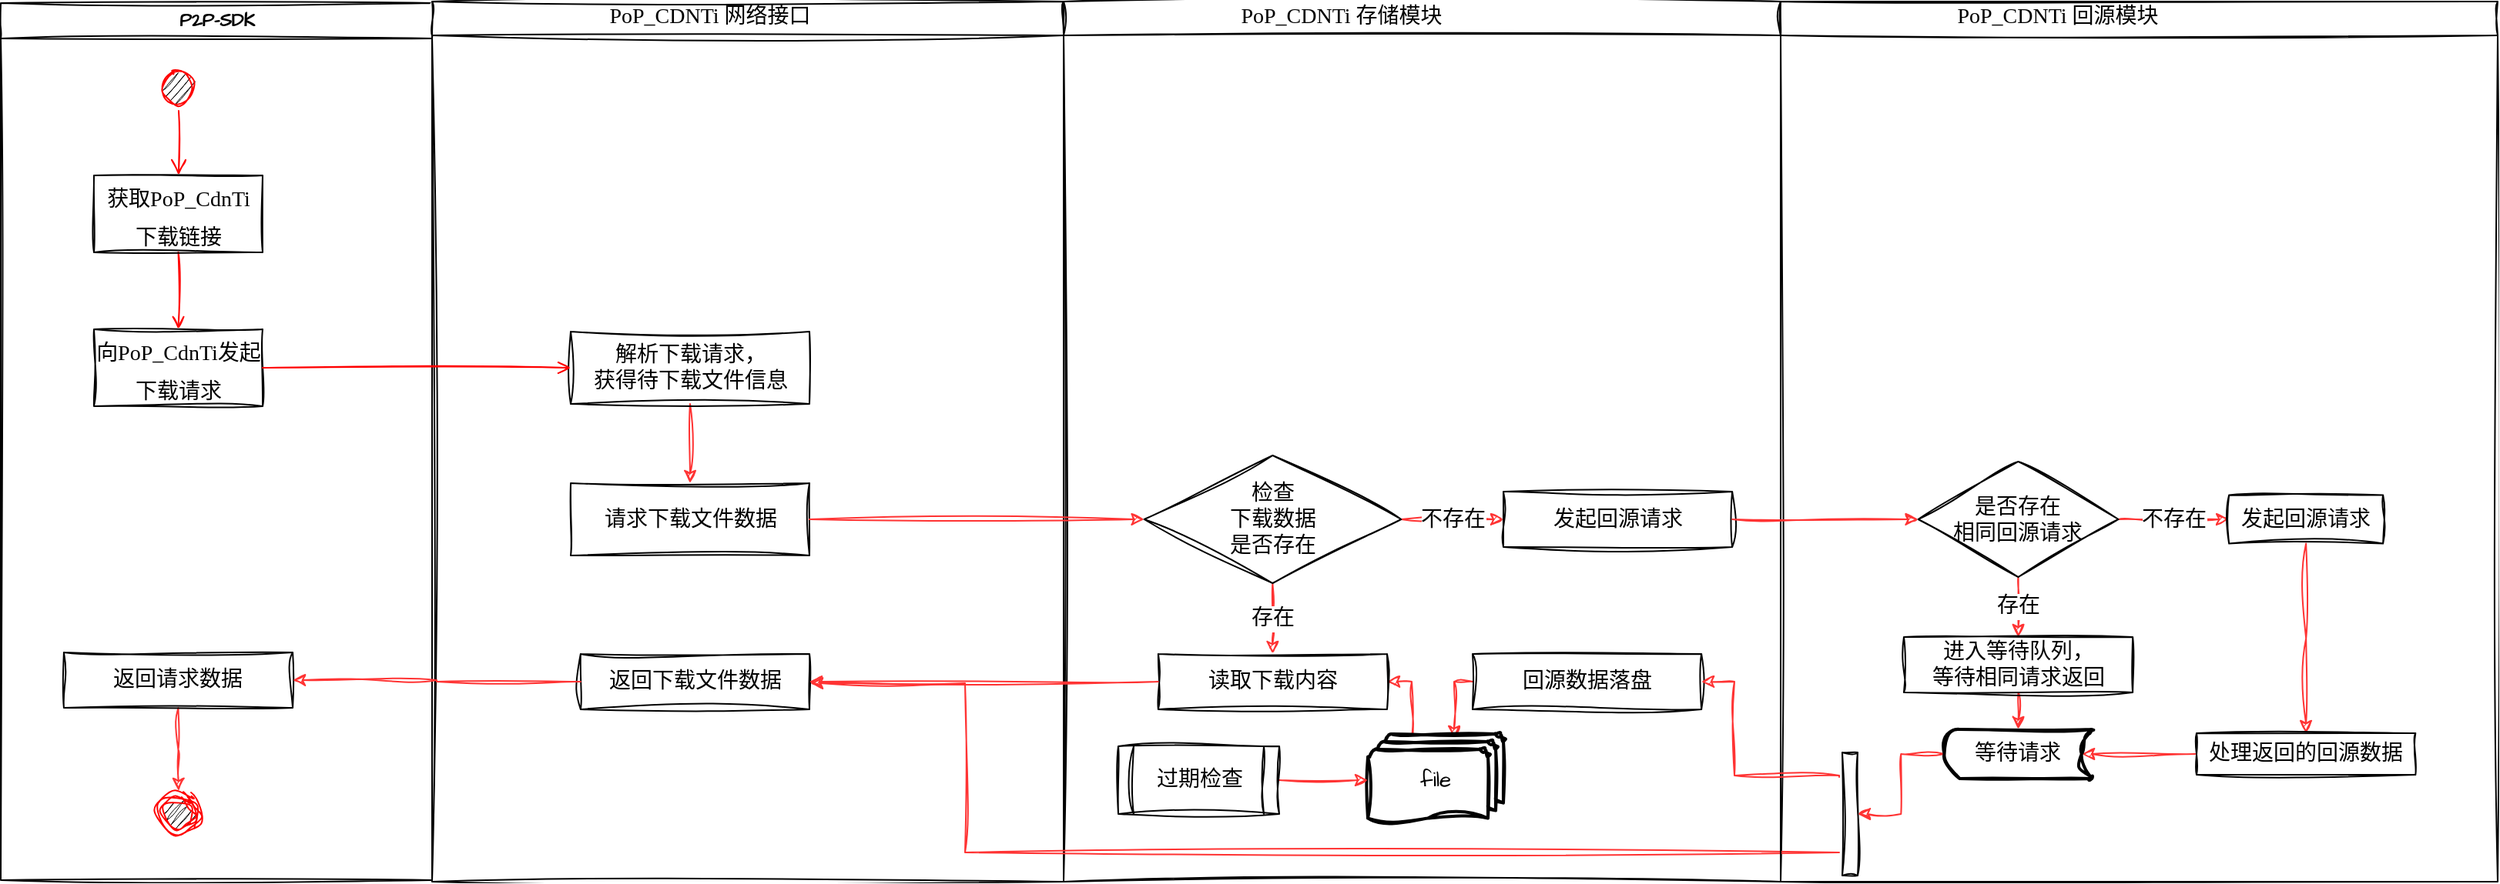 <mxfile version="20.5.1" type="github"><diagram name="Page-1" id="e7e014a7-5840-1c2e-5031-d8a46d1fe8dd"><mxGraphModel dx="942" dy="620" grid="1" gridSize="10" guides="1" tooltips="1" connect="1" arrows="1" fold="1" page="1" pageScale="1" pageWidth="1169" pageHeight="826" background="none" math="0" shadow="0"><root><mxCell id="0"/><mxCell id="1" parent="0"/><mxCell id="2" value="P2P-SDK" style="swimlane;whiteSpace=wrap;fontFamily=Architects Daughter;fontSource=https%3A%2F%2Ffonts.googleapis.com%2Fcss%3Ffamily%3DArchitects%2BDaughter;sketch=1;" parent="1" vertex="1"><mxGeometry x="164.5" y="128" width="280" height="570" as="geometry"/></mxCell><mxCell id="5" value="" style="ellipse;shape=startState;fillColor=#000000;strokeColor=#ff0000;sketch=1;" parent="2" vertex="1"><mxGeometry x="100" y="40" width="30" height="30" as="geometry"/></mxCell><mxCell id="6" value="" style="edgeStyle=elbowEdgeStyle;elbow=horizontal;verticalAlign=bottom;endArrow=open;endSize=8;strokeColor=#FF0000;endFill=1;rounded=0;sketch=1;entryX=0.5;entryY=0;entryDx=0;entryDy=0;" parent="2" source="5" target="NQoVjLt3wJo_B9yNXYQH-41" edge="1"><mxGeometry x="100" y="40" as="geometry"><mxPoint x="115.5" y="110" as="targetPoint"/></mxGeometry></mxCell><mxCell id="9" value="" style="endArrow=open;strokeColor=#FF0000;endFill=1;rounded=0;sketch=1;exitX=0.5;exitY=1;exitDx=0;exitDy=0;entryX=0.5;entryY=0;entryDx=0;entryDy=0;" parent="2" source="NQoVjLt3wJo_B9yNXYQH-41" target="NQoVjLt3wJo_B9yNXYQH-42" edge="1"><mxGeometry relative="1" as="geometry"><mxPoint x="115" y="160" as="sourcePoint"/><mxPoint x="115.075" y="220" as="targetPoint"/></mxGeometry></mxCell><mxCell id="NQoVjLt3wJo_B9yNXYQH-41" value="&lt;font face=&quot;Aa花语·紫罗兰永恒&quot;&gt;&lt;font style=&quot;font-size: 14px;&quot;&gt;获取PoP_CdnTi&lt;br&gt;下载链接&lt;/font&gt;&lt;br&gt;&lt;/font&gt;" style="rounded=0;whiteSpace=wrap;html=1;sketch=1;hachureGap=4;jiggle=2;fontFamily=Architects Daughter;fontSource=https%3A%2F%2Ffonts.googleapis.com%2Fcss%3Ffamily%3DArchitects%2BDaughter;fontSize=20;" parent="2" vertex="1"><mxGeometry x="60.5" y="112" width="109.5" height="50" as="geometry"/></mxCell><mxCell id="NQoVjLt3wJo_B9yNXYQH-42" value="&lt;font face=&quot;Aa花语·紫罗兰永恒&quot;&gt;&lt;font style=&quot;font-size: 14px;&quot;&gt;向PoP_CdnTi发起&lt;br&gt;下载请求&lt;/font&gt;&lt;br&gt;&lt;/font&gt;" style="rounded=0;whiteSpace=wrap;html=1;sketch=1;hachureGap=4;jiggle=2;fontFamily=Architects Daughter;fontSource=https%3A%2F%2Ffonts.googleapis.com%2Fcss%3Ffamily%3DArchitects%2BDaughter;fontSize=20;" parent="2" vertex="1"><mxGeometry x="60.5" y="212" width="109.5" height="50" as="geometry"/></mxCell><mxCell id="NQoVjLt3wJo_B9yNXYQH-81" style="edgeStyle=orthogonalEdgeStyle;rounded=0;sketch=1;hachureGap=4;jiggle=2;orthogonalLoop=1;jettySize=auto;html=1;exitX=0.5;exitY=1;exitDx=0;exitDy=0;strokeColor=#FF3333;fontFamily=Architects Daughter;fontSource=https%3A%2F%2Ffonts.googleapis.com%2Fcss%3Ffamily%3DArchitects%2BDaughter;fontSize=14;fontColor=#000000;" parent="2" source="NQoVjLt3wJo_B9yNXYQH-78" target="NQoVjLt3wJo_B9yNXYQH-80" edge="1"><mxGeometry relative="1" as="geometry"/></mxCell><mxCell id="NQoVjLt3wJo_B9yNXYQH-78" value="&lt;font face=&quot;Aa花语·紫罗兰永恒&quot;&gt;返回请求数据&lt;br&gt;&lt;/font&gt;" style="rounded=0;whiteSpace=wrap;html=1;sketch=1;hachureGap=4;jiggle=2;fontFamily=Architects Daughter;fontSource=https%3A%2F%2Ffonts.googleapis.com%2Fcss%3Ffamily%3DArchitects%2BDaughter;fontSize=14;" parent="2" vertex="1"><mxGeometry x="40.96" y="422" width="148.57" height="36" as="geometry"/></mxCell><mxCell id="NQoVjLt3wJo_B9yNXYQH-80" value="" style="ellipse;html=1;shape=endState;fillColor=#000000;strokeColor=#ff0000;sketch=1;hachureGap=4;jiggle=2;fontFamily=Architects Daughter;fontSource=https%3A%2F%2Ffonts.googleapis.com%2Fcss%3Ffamily%3DArchitects%2BDaughter;fontSize=14;fontColor=#000000;" parent="2" vertex="1"><mxGeometry x="100.5" y="512" width="30" height="30" as="geometry"/></mxCell><mxCell id="NQoVjLt3wJo_B9yNXYQH-43" value="" style="swimlane;startSize=22;horizontal=1;containerType=tree;sketch=1;hachureGap=4;jiggle=2;fontFamily=Architects Daughter;fontSource=https%3A%2F%2Ffonts.googleapis.com%2Fcss%3Ffamily%3DArchitects%2BDaughter;fontSize=14;" parent="1" vertex="1"><mxGeometry x="444.5" y="127" width="410" height="572" as="geometry"><mxRectangle x="445" y="128" width="170" height="30" as="alternateBounds"/></mxGeometry></mxCell><mxCell id="NQoVjLt3wJo_B9yNXYQH-47" value="&lt;font face=&quot;Aa花语·紫罗兰永恒&quot;&gt;PoP_CDNTi 网络接口&lt;/font&gt;" style="text;html=1;strokeColor=none;fillColor=none;align=center;verticalAlign=middle;whiteSpace=wrap;rounded=0;sketch=1;hachureGap=4;jiggle=2;fontFamily=Architects Daughter;fontSource=https%3A%2F%2Ffonts.googleapis.com%2Fcss%3Ffamily%3DArchitects%2BDaughter;fontSize=14;" parent="NQoVjLt3wJo_B9yNXYQH-43" vertex="1"><mxGeometry x="105" width="150" height="20" as="geometry"/></mxCell><mxCell id="NQoVjLt3wJo_B9yNXYQH-55" style="edgeStyle=orthogonalEdgeStyle;rounded=0;sketch=1;hachureGap=4;jiggle=2;orthogonalLoop=1;jettySize=auto;html=1;exitX=0.5;exitY=1;exitDx=0;exitDy=0;fontFamily=Architects Daughter;fontSource=https%3A%2F%2Ffonts.googleapis.com%2Fcss%3Ffamily%3DArchitects%2BDaughter;fontSize=14;fontColor=#FF3333;strokeColor=#FF3333;" parent="NQoVjLt3wJo_B9yNXYQH-43" source="NQoVjLt3wJo_B9yNXYQH-48" target="NQoVjLt3wJo_B9yNXYQH-54" edge="1"><mxGeometry relative="1" as="geometry"/></mxCell><mxCell id="NQoVjLt3wJo_B9yNXYQH-48" value="&lt;font face=&quot;Aa花语·紫罗兰永恒&quot;&gt;解析下载请求，&lt;br&gt;获得待下载文件信息&lt;/font&gt;" style="rounded=0;whiteSpace=wrap;html=1;sketch=1;hachureGap=4;jiggle=2;fontFamily=Architects Daughter;fontSource=https%3A%2F%2Ffonts.googleapis.com%2Fcss%3Ffamily%3DArchitects%2BDaughter;fontSize=14;" parent="NQoVjLt3wJo_B9yNXYQH-43" vertex="1"><mxGeometry x="90" y="214.5" width="155" height="47" as="geometry"/></mxCell><mxCell id="NQoVjLt3wJo_B9yNXYQH-54" value="&lt;font face=&quot;Aa花语·紫罗兰永恒&quot;&gt;请求下载文件数据&lt;br&gt;&lt;/font&gt;" style="rounded=0;whiteSpace=wrap;html=1;sketch=1;hachureGap=4;jiggle=2;fontFamily=Architects Daughter;fontSource=https%3A%2F%2Ffonts.googleapis.com%2Fcss%3Ffamily%3DArchitects%2BDaughter;fontSize=14;" parent="NQoVjLt3wJo_B9yNXYQH-43" vertex="1"><mxGeometry x="90" y="313" width="155" height="47" as="geometry"/></mxCell><mxCell id="NQoVjLt3wJo_B9yNXYQH-73" value="&lt;font face=&quot;Aa花语·紫罗兰永恒&quot;&gt;返回下载文件数据&lt;br&gt;&lt;/font&gt;" style="rounded=0;whiteSpace=wrap;html=1;sketch=1;hachureGap=4;jiggle=2;fontFamily=Architects Daughter;fontSource=https%3A%2F%2Ffonts.googleapis.com%2Fcss%3Ffamily%3DArchitects%2BDaughter;fontSize=14;" parent="NQoVjLt3wJo_B9yNXYQH-43" vertex="1"><mxGeometry x="96.43" y="424" width="148.57" height="36" as="geometry"/></mxCell><mxCell id="NQoVjLt3wJo_B9yNXYQH-50" value="" style="endArrow=open;strokeColor=#FF0000;endFill=1;rounded=0;sketch=1;exitX=1;exitY=0.5;exitDx=0;exitDy=0;" parent="1" source="NQoVjLt3wJo_B9yNXYQH-42" target="NQoVjLt3wJo_B9yNXYQH-48" edge="1"><mxGeometry relative="1" as="geometry"><mxPoint x="289.75" y="300" as="sourcePoint"/><mxPoint x="289.75" y="350" as="targetPoint"/></mxGeometry></mxCell><mxCell id="NQoVjLt3wJo_B9yNXYQH-56" value="" style="swimlane;startSize=22;horizontal=1;containerType=tree;sketch=1;hachureGap=4;jiggle=2;fontFamily=Architects Daughter;fontSource=https%3A%2F%2Ffonts.googleapis.com%2Fcss%3Ffamily%3DArchitects%2BDaughter;fontSize=14;" parent="1" vertex="1"><mxGeometry x="854.5" y="127" width="465.5" height="572" as="geometry"><mxRectangle x="445" y="128" width="170" height="30" as="alternateBounds"/></mxGeometry></mxCell><mxCell id="NQoVjLt3wJo_B9yNXYQH-57" value="&lt;font face=&quot;Aa花语·紫罗兰永恒&quot;&gt;PoP_CDNTi 存储模块&lt;/font&gt;" style="text;html=1;strokeColor=none;fillColor=none;align=center;verticalAlign=middle;whiteSpace=wrap;rounded=0;sketch=1;hachureGap=4;jiggle=2;fontFamily=Architects Daughter;fontSource=https%3A%2F%2Ffonts.googleapis.com%2Fcss%3Ffamily%3DArchitects%2BDaughter;fontSize=14;" parent="NQoVjLt3wJo_B9yNXYQH-56" vertex="1"><mxGeometry x="105" width="150" height="20" as="geometry"/></mxCell><mxCell id="NQoVjLt3wJo_B9yNXYQH-70" value="&lt;font face=&quot;Aa花语·紫罗兰永恒&quot;&gt;存在&lt;/font&gt;" style="edgeStyle=orthogonalEdgeStyle;rounded=0;sketch=1;hachureGap=4;jiggle=2;orthogonalLoop=1;jettySize=auto;html=1;exitX=0.5;exitY=1;exitDx=0;exitDy=0;strokeColor=#FF3333;fontFamily=Architects Daughter;fontSource=https%3A%2F%2Ffonts.googleapis.com%2Fcss%3Ffamily%3DArchitects%2BDaughter;fontSize=14;fontColor=#000000;" parent="NQoVjLt3wJo_B9yNXYQH-56" source="NQoVjLt3wJo_B9yNXYQH-65" target="NQoVjLt3wJo_B9yNXYQH-69" edge="1"><mxGeometry relative="1" as="geometry"/></mxCell><mxCell id="NQoVjLt3wJo_B9yNXYQH-83" value="&lt;span style=&quot;font-family: Aa花语·紫罗兰永恒;&quot;&gt;不存在&lt;/span&gt;" style="edgeStyle=orthogonalEdgeStyle;rounded=0;sketch=1;hachureGap=4;jiggle=2;orthogonalLoop=1;jettySize=auto;html=1;exitX=1;exitY=0.5;exitDx=0;exitDy=0;strokeColor=#FF3333;fontFamily=Architects Daughter;fontSource=https%3A%2F%2Ffonts.googleapis.com%2Fcss%3Ffamily%3DArchitects%2BDaughter;fontSize=14;fontColor=#000000;" parent="NQoVjLt3wJo_B9yNXYQH-56" source="NQoVjLt3wJo_B9yNXYQH-65" target="NQoVjLt3wJo_B9yNXYQH-82" edge="1"><mxGeometry relative="1" as="geometry"/></mxCell><mxCell id="NQoVjLt3wJo_B9yNXYQH-65" value="&lt;font face=&quot;Aa花语·紫罗兰永恒&quot; color=&quot;#000000&quot;&gt;检查&lt;br&gt;下载数据&lt;br&gt;是否存在&lt;/font&gt;" style="rhombus;whiteSpace=wrap;html=1;sketch=1;hachureGap=4;jiggle=2;fontFamily=Architects Daughter;fontSource=https%3A%2F%2Ffonts.googleapis.com%2Fcss%3Ffamily%3DArchitects%2BDaughter;fontSize=14;fontColor=#FF3333;" parent="NQoVjLt3wJo_B9yNXYQH-56" vertex="1"><mxGeometry x="52.28" y="295" width="166.87" height="83" as="geometry"/></mxCell><mxCell id="NQoVjLt3wJo_B9yNXYQH-113" style="edgeStyle=orthogonalEdgeStyle;rounded=0;sketch=1;hachureGap=4;jiggle=2;orthogonalLoop=1;jettySize=auto;html=1;exitX=1;exitY=0.5;exitDx=0;exitDy=0;entryX=0.273;entryY=0.067;entryDx=0;entryDy=0;entryPerimeter=0;strokeColor=#FF3333;fontFamily=Architects Daughter;fontSource=https%3A%2F%2Ffonts.googleapis.com%2Fcss%3Ffamily%3DArchitects%2BDaughter;fontSize=14;fontColor=#000000;startArrow=classic;startFill=1;endArrow=none;endFill=0;" parent="NQoVjLt3wJo_B9yNXYQH-56" source="NQoVjLt3wJo_B9yNXYQH-69" target="NQoVjLt3wJo_B9yNXYQH-112" edge="1"><mxGeometry relative="1" as="geometry"><Array as="points"><mxPoint x="226" y="442"/><mxPoint x="226" y="480"/></Array></mxGeometry></mxCell><mxCell id="NQoVjLt3wJo_B9yNXYQH-69" value="&lt;font face=&quot;Aa花语·紫罗兰永恒&quot;&gt;读取下载内容&lt;br&gt;&lt;/font&gt;" style="rounded=0;whiteSpace=wrap;html=1;sketch=1;hachureGap=4;jiggle=2;fontFamily=Architects Daughter;fontSource=https%3A%2F%2Ffonts.googleapis.com%2Fcss%3Ffamily%3DArchitects%2BDaughter;fontSize=14;" parent="NQoVjLt3wJo_B9yNXYQH-56" vertex="1"><mxGeometry x="61.43" y="424" width="148.57" height="36" as="geometry"/></mxCell><mxCell id="NQoVjLt3wJo_B9yNXYQH-82" value="&lt;font face=&quot;Aa花语·紫罗兰永恒&quot;&gt;发起回源请求&lt;br&gt;&lt;/font&gt;" style="rounded=0;whiteSpace=wrap;html=1;sketch=1;hachureGap=4;jiggle=2;fontFamily=Architects Daughter;fontSource=https%3A%2F%2Ffonts.googleapis.com%2Fcss%3Ffamily%3DArchitects%2BDaughter;fontSize=14;" parent="NQoVjLt3wJo_B9yNXYQH-56" vertex="1"><mxGeometry x="285.5" y="318.5" width="148.57" height="36" as="geometry"/></mxCell><mxCell id="NQoVjLt3wJo_B9yNXYQH-103" style="edgeStyle=orthogonalEdgeStyle;rounded=0;sketch=1;hachureGap=4;jiggle=2;orthogonalLoop=1;jettySize=auto;html=1;exitX=-0.2;exitY=0.813;exitDx=0;exitDy=0;strokeColor=#FF3333;fontFamily=Architects Daughter;fontSource=https%3A%2F%2Ffonts.googleapis.com%2Fcss%3Ffamily%3DArchitects%2BDaughter;fontSize=14;fontColor=#000000;exitPerimeter=0;" parent="NQoVjLt3wJo_B9yNXYQH-56" source="NQoVjLt3wJo_B9yNXYQH-102" edge="1"><mxGeometry relative="1" as="geometry"><mxPoint x="511.93" y="553" as="sourcePoint"/><mxPoint x="-164.5" y="443" as="targetPoint"/><Array as="points"><mxPoint x="-64" y="553"/><mxPoint x="-64" y="443"/></Array></mxGeometry></mxCell><mxCell id="NQoVjLt3wJo_B9yNXYQH-114" style="edgeStyle=orthogonalEdgeStyle;rounded=0;sketch=1;hachureGap=4;jiggle=2;orthogonalLoop=1;jettySize=auto;html=1;exitX=0;exitY=0.5;exitDx=0;exitDy=0;entryX=0.636;entryY=0.05;entryDx=0;entryDy=0;entryPerimeter=0;strokeColor=#FF3333;fontFamily=Architects Daughter;fontSource=https%3A%2F%2Ffonts.googleapis.com%2Fcss%3Ffamily%3DArchitects%2BDaughter;fontSize=14;fontColor=#000000;" parent="NQoVjLt3wJo_B9yNXYQH-56" source="NQoVjLt3wJo_B9yNXYQH-105" target="NQoVjLt3wJo_B9yNXYQH-112" edge="1"><mxGeometry relative="1" as="geometry"/></mxCell><mxCell id="NQoVjLt3wJo_B9yNXYQH-105" value="&lt;font face=&quot;Aa花语·紫罗兰永恒&quot;&gt;回源数据落盘&lt;br&gt;&lt;/font&gt;" style="rounded=0;whiteSpace=wrap;html=1;sketch=1;hachureGap=4;jiggle=2;fontFamily=Architects Daughter;fontSource=https%3A%2F%2Ffonts.googleapis.com%2Fcss%3Ffamily%3DArchitects%2BDaughter;fontSize=14;" parent="NQoVjLt3wJo_B9yNXYQH-56" vertex="1"><mxGeometry x="265.5" y="424" width="148.57" height="36" as="geometry"/></mxCell><mxCell id="NQoVjLt3wJo_B9yNXYQH-112" value="file" style="strokeWidth=2;html=1;shape=mxgraph.flowchart.multi-document;whiteSpace=wrap;sketch=1;hachureGap=4;jiggle=2;fontFamily=Architects Daughter;fontSource=https%3A%2F%2Ffonts.googleapis.com%2Fcss%3Ffamily%3DArchitects%2BDaughter;fontSize=14;fontColor=#000000;" parent="NQoVjLt3wJo_B9yNXYQH-56" vertex="1"><mxGeometry x="197.5" y="476" width="88" height="60" as="geometry"/></mxCell><mxCell id="NQoVjLt3wJo_B9yNXYQH-116" style="edgeStyle=orthogonalEdgeStyle;rounded=0;sketch=1;hachureGap=4;jiggle=2;orthogonalLoop=1;jettySize=auto;html=1;entryX=0;entryY=0.5;entryDx=0;entryDy=0;entryPerimeter=0;strokeColor=#FF3333;fontFamily=Architects Daughter;fontSource=https%3A%2F%2Ffonts.googleapis.com%2Fcss%3Ffamily%3DArchitects%2BDaughter;fontSize=14;fontColor=#000000;" parent="NQoVjLt3wJo_B9yNXYQH-56" source="NQoVjLt3wJo_B9yNXYQH-115" target="NQoVjLt3wJo_B9yNXYQH-112" edge="1"><mxGeometry relative="1" as="geometry"/></mxCell><mxCell id="NQoVjLt3wJo_B9yNXYQH-115" value="&lt;font face=&quot;Aa花语·紫罗兰永恒&quot;&gt;过期检查&lt;/font&gt;" style="shape=process;whiteSpace=wrap;html=1;backgroundOutline=1;sketch=1;hachureGap=4;jiggle=2;fontFamily=Architects Daughter;fontSource=https%3A%2F%2Ffonts.googleapis.com%2Fcss%3Ffamily%3DArchitects%2BDaughter;fontSize=14;fontColor=#000000;" parent="NQoVjLt3wJo_B9yNXYQH-56" vertex="1"><mxGeometry x="35.5" y="484" width="104.5" height="44" as="geometry"/></mxCell><mxCell id="NQoVjLt3wJo_B9yNXYQH-68" style="edgeStyle=orthogonalEdgeStyle;rounded=0;sketch=1;hachureGap=4;jiggle=2;orthogonalLoop=1;jettySize=auto;html=1;exitX=1;exitY=0.5;exitDx=0;exitDy=0;strokeColor=#FF3333;fontFamily=Architects Daughter;fontSource=https%3A%2F%2Ffonts.googleapis.com%2Fcss%3Ffamily%3DArchitects%2BDaughter;fontSize=14;fontColor=#000000;" parent="1" source="NQoVjLt3wJo_B9yNXYQH-54" target="NQoVjLt3wJo_B9yNXYQH-65" edge="1"><mxGeometry relative="1" as="geometry"/></mxCell><mxCell id="NQoVjLt3wJo_B9yNXYQH-77" style="edgeStyle=orthogonalEdgeStyle;rounded=0;sketch=1;hachureGap=4;jiggle=2;orthogonalLoop=1;jettySize=auto;html=1;exitX=0;exitY=0.5;exitDx=0;exitDy=0;entryX=1;entryY=0.5;entryDx=0;entryDy=0;strokeColor=#FF3333;fontFamily=Architects Daughter;fontSource=https%3A%2F%2Ffonts.googleapis.com%2Fcss%3Ffamily%3DArchitects%2BDaughter;fontSize=14;fontColor=#000000;" parent="1" source="NQoVjLt3wJo_B9yNXYQH-69" target="NQoVjLt3wJo_B9yNXYQH-73" edge="1"><mxGeometry relative="1" as="geometry"/></mxCell><mxCell id="NQoVjLt3wJo_B9yNXYQH-79" style="edgeStyle=orthogonalEdgeStyle;rounded=0;sketch=1;hachureGap=4;jiggle=2;orthogonalLoop=1;jettySize=auto;html=1;exitX=0;exitY=0.5;exitDx=0;exitDy=0;entryX=1;entryY=0.5;entryDx=0;entryDy=0;strokeColor=#FF3333;fontFamily=Architects Daughter;fontSource=https%3A%2F%2Ffonts.googleapis.com%2Fcss%3Ffamily%3DArchitects%2BDaughter;fontSize=14;fontColor=#000000;" parent="1" source="NQoVjLt3wJo_B9yNXYQH-73" target="NQoVjLt3wJo_B9yNXYQH-78" edge="1"><mxGeometry relative="1" as="geometry"/></mxCell><mxCell id="NQoVjLt3wJo_B9yNXYQH-84" value="" style="swimlane;startSize=22;horizontal=1;containerType=tree;sketch=1;hachureGap=4;jiggle=2;fontFamily=Architects Daughter;fontSource=https%3A%2F%2Ffonts.googleapis.com%2Fcss%3Ffamily%3DArchitects%2BDaughter;fontSize=14;" parent="1" vertex="1"><mxGeometry x="1320" y="127" width="465.5" height="572" as="geometry"><mxRectangle x="445" y="128" width="170" height="30" as="alternateBounds"/></mxGeometry></mxCell><mxCell id="NQoVjLt3wJo_B9yNXYQH-85" value="&lt;font face=&quot;Aa花语·紫罗兰永恒&quot;&gt;PoP_CDNTi 回源模块&lt;/font&gt;" style="text;html=1;strokeColor=none;fillColor=none;align=center;verticalAlign=middle;whiteSpace=wrap;rounded=0;sketch=1;hachureGap=4;jiggle=2;fontFamily=Architects Daughter;fontSource=https%3A%2F%2Ffonts.googleapis.com%2Fcss%3Ffamily%3DArchitects%2BDaughter;fontSize=14;" parent="NQoVjLt3wJo_B9yNXYQH-84" vertex="1"><mxGeometry x="105" width="150" height="20" as="geometry"/></mxCell><mxCell id="NQoVjLt3wJo_B9yNXYQH-95" value="&lt;font face=&quot;Aa花语·紫罗兰永恒&quot;&gt;存在&lt;/font&gt;" style="edgeStyle=orthogonalEdgeStyle;rounded=0;sketch=1;hachureGap=4;jiggle=2;orthogonalLoop=1;jettySize=auto;html=1;exitX=0.5;exitY=1;exitDx=0;exitDy=0;entryX=0.5;entryY=0;entryDx=0;entryDy=0;strokeColor=#FF3333;fontFamily=Architects Daughter;fontSource=https%3A%2F%2Ffonts.googleapis.com%2Fcss%3Ffamily%3DArchitects%2BDaughter;fontSize=14;fontColor=#000000;" parent="NQoVjLt3wJo_B9yNXYQH-84" source="NQoVjLt3wJo_B9yNXYQH-92" target="NQoVjLt3wJo_B9yNXYQH-94" edge="1"><mxGeometry relative="1" as="geometry"/></mxCell><mxCell id="NQoVjLt3wJo_B9yNXYQH-99" value="&lt;font face=&quot;Aa花语·紫罗兰永恒&quot;&gt;不存在&lt;/font&gt;" style="edgeStyle=orthogonalEdgeStyle;rounded=0;sketch=1;hachureGap=4;jiggle=2;orthogonalLoop=1;jettySize=auto;html=1;exitX=1;exitY=0.5;exitDx=0;exitDy=0;strokeColor=#FF3333;fontFamily=Architects Daughter;fontSource=https%3A%2F%2Ffonts.googleapis.com%2Fcss%3Ffamily%3DArchitects%2BDaughter;fontSize=14;fontColor=#000000;" parent="NQoVjLt3wJo_B9yNXYQH-84" source="NQoVjLt3wJo_B9yNXYQH-92" target="NQoVjLt3wJo_B9yNXYQH-98" edge="1"><mxGeometry relative="1" as="geometry"/></mxCell><mxCell id="NQoVjLt3wJo_B9yNXYQH-92" value="&lt;font face=&quot;Aa花语·紫罗兰永恒&quot; color=&quot;#000000&quot;&gt;是否存在&lt;br&gt;相同回源请求&lt;/font&gt;" style="rhombus;whiteSpace=wrap;html=1;sketch=1;hachureGap=4;jiggle=2;fontFamily=Architects Daughter;fontSource=https%3A%2F%2Ffonts.googleapis.com%2Fcss%3Ffamily%3DArchitects%2BDaughter;fontSize=14;fontColor=#FF3333;" parent="NQoVjLt3wJo_B9yNXYQH-84" vertex="1"><mxGeometry x="89.28" y="299" width="130" height="75" as="geometry"/></mxCell><mxCell id="NQoVjLt3wJo_B9yNXYQH-109" style="edgeStyle=orthogonalEdgeStyle;rounded=0;sketch=1;hachureGap=4;jiggle=2;orthogonalLoop=1;jettySize=auto;html=1;exitX=0.5;exitY=1;exitDx=0;exitDy=0;entryX=0.5;entryY=0;entryDx=0;entryDy=0;entryPerimeter=0;strokeColor=#FF3333;fontFamily=Architects Daughter;fontSource=https%3A%2F%2Ffonts.googleapis.com%2Fcss%3Ffamily%3DArchitects%2BDaughter;fontSize=14;fontColor=#000000;" parent="NQoVjLt3wJo_B9yNXYQH-84" source="NQoVjLt3wJo_B9yNXYQH-94" target="NQoVjLt3wJo_B9yNXYQH-108" edge="1"><mxGeometry relative="1" as="geometry"/></mxCell><mxCell id="NQoVjLt3wJo_B9yNXYQH-94" value="&lt;font face=&quot;Aa花语·紫罗兰永恒&quot;&gt;进入等待队列，&lt;br&gt;等待相同请求返回&lt;br&gt;&lt;/font&gt;" style="rounded=0;whiteSpace=wrap;html=1;sketch=1;hachureGap=4;jiggle=2;fontFamily=Architects Daughter;fontSource=https%3A%2F%2Ffonts.googleapis.com%2Fcss%3Ffamily%3DArchitects%2BDaughter;fontSize=14;" parent="NQoVjLt3wJo_B9yNXYQH-84" vertex="1"><mxGeometry x="79.99" y="413" width="148.57" height="36" as="geometry"/></mxCell><mxCell id="NQoVjLt3wJo_B9yNXYQH-101" style="edgeStyle=orthogonalEdgeStyle;rounded=0;sketch=1;hachureGap=4;jiggle=2;orthogonalLoop=1;jettySize=auto;html=1;exitX=0.5;exitY=1;exitDx=0;exitDy=0;strokeColor=#FF3333;fontFamily=Architects Daughter;fontSource=https%3A%2F%2Ffonts.googleapis.com%2Fcss%3Ffamily%3DArchitects%2BDaughter;fontSize=14;fontColor=#000000;" parent="NQoVjLt3wJo_B9yNXYQH-84" source="NQoVjLt3wJo_B9yNXYQH-98" target="NQoVjLt3wJo_B9yNXYQH-100" edge="1"><mxGeometry relative="1" as="geometry"/></mxCell><mxCell id="NQoVjLt3wJo_B9yNXYQH-98" value="&lt;font face=&quot;Aa花语·紫罗兰永恒&quot;&gt;发起回源请求&lt;br&gt;&lt;/font&gt;" style="rounded=0;whiteSpace=wrap;html=1;sketch=1;hachureGap=4;jiggle=2;fontFamily=Architects Daughter;fontSource=https%3A%2F%2Ffonts.googleapis.com%2Fcss%3Ffamily%3DArchitects%2BDaughter;fontSize=14;" parent="NQoVjLt3wJo_B9yNXYQH-84" vertex="1"><mxGeometry x="291.07" y="320.75" width="100" height="31.5" as="geometry"/></mxCell><mxCell id="NQoVjLt3wJo_B9yNXYQH-110" style="edgeStyle=orthogonalEdgeStyle;rounded=0;sketch=1;hachureGap=4;jiggle=2;orthogonalLoop=1;jettySize=auto;html=1;exitX=0;exitY=0.5;exitDx=0;exitDy=0;entryX=0.93;entryY=0.5;entryDx=0;entryDy=0;entryPerimeter=0;strokeColor=#FF3333;fontFamily=Architects Daughter;fontSource=https%3A%2F%2Ffonts.googleapis.com%2Fcss%3Ffamily%3DArchitects%2BDaughter;fontSize=14;fontColor=#000000;" parent="NQoVjLt3wJo_B9yNXYQH-84" source="NQoVjLt3wJo_B9yNXYQH-100" target="NQoVjLt3wJo_B9yNXYQH-108" edge="1"><mxGeometry relative="1" as="geometry"><Array as="points"><mxPoint x="270" y="489"/></Array></mxGeometry></mxCell><mxCell id="NQoVjLt3wJo_B9yNXYQH-100" value="&lt;font face=&quot;Aa花语·紫罗兰永恒&quot;&gt;处理返回的回源数据&lt;br&gt;&lt;/font&gt;" style="rounded=0;whiteSpace=wrap;html=1;sketch=1;hachureGap=4;jiggle=2;fontFamily=Architects Daughter;fontSource=https%3A%2F%2Ffonts.googleapis.com%2Fcss%3Ffamily%3DArchitects%2BDaughter;fontSize=14;" parent="NQoVjLt3wJo_B9yNXYQH-84" vertex="1"><mxGeometry x="270" y="475.5" width="142.14" height="27" as="geometry"/></mxCell><mxCell id="NQoVjLt3wJo_B9yNXYQH-102" value="" style="html=1;points=[];perimeter=orthogonalPerimeter;sketch=1;hachureGap=4;jiggle=2;fontFamily=Architects Daughter;fontSource=https%3A%2F%2Ffonts.googleapis.com%2Fcss%3Ffamily%3DArchitects%2BDaughter;fontSize=14;fontColor=#000000;" parent="NQoVjLt3wJo_B9yNXYQH-84" vertex="1"><mxGeometry x="40" y="488" width="10" height="80" as="geometry"/></mxCell><mxCell id="NQoVjLt3wJo_B9yNXYQH-111" style="edgeStyle=orthogonalEdgeStyle;rounded=0;sketch=1;hachureGap=4;jiggle=2;orthogonalLoop=1;jettySize=auto;html=1;exitX=0;exitY=0.5;exitDx=0;exitDy=0;exitPerimeter=0;entryX=1;entryY=0.5;entryDx=0;entryDy=0;entryPerimeter=0;strokeColor=#FF3333;fontFamily=Architects Daughter;fontSource=https%3A%2F%2Ffonts.googleapis.com%2Fcss%3Ffamily%3DArchitects%2BDaughter;fontSize=14;fontColor=#000000;" parent="NQoVjLt3wJo_B9yNXYQH-84" source="NQoVjLt3wJo_B9yNXYQH-108" target="NQoVjLt3wJo_B9yNXYQH-102" edge="1"><mxGeometry relative="1" as="geometry"/></mxCell><mxCell id="NQoVjLt3wJo_B9yNXYQH-108" value="&lt;font face=&quot;Aa花语·紫罗兰永恒&quot;&gt;等待请求&lt;/font&gt;" style="strokeWidth=2;html=1;shape=mxgraph.flowchart.stored_data;whiteSpace=wrap;sketch=1;hachureGap=4;jiggle=2;fontFamily=Architects Daughter;fontSource=https%3A%2F%2Ffonts.googleapis.com%2Fcss%3Ffamily%3DArchitects%2BDaughter;fontSize=14;fontColor=#000000;" parent="NQoVjLt3wJo_B9yNXYQH-84" vertex="1"><mxGeometry x="106.27" y="473" width="96" height="32" as="geometry"/></mxCell><mxCell id="NQoVjLt3wJo_B9yNXYQH-93" style="edgeStyle=orthogonalEdgeStyle;rounded=0;sketch=1;hachureGap=4;jiggle=2;orthogonalLoop=1;jettySize=auto;html=1;exitX=1;exitY=0.5;exitDx=0;exitDy=0;entryX=0;entryY=0.5;entryDx=0;entryDy=0;strokeColor=#FF3333;fontFamily=Architects Daughter;fontSource=https%3A%2F%2Ffonts.googleapis.com%2Fcss%3Ffamily%3DArchitects%2BDaughter;fontSize=14;fontColor=#000000;" parent="1" source="NQoVjLt3wJo_B9yNXYQH-82" target="NQoVjLt3wJo_B9yNXYQH-92" edge="1"><mxGeometry relative="1" as="geometry"/></mxCell><mxCell id="NQoVjLt3wJo_B9yNXYQH-106" style="edgeStyle=orthogonalEdgeStyle;rounded=0;sketch=1;hachureGap=4;jiggle=2;orthogonalLoop=1;jettySize=auto;html=1;exitX=-0.2;exitY=0.2;exitDx=0;exitDy=0;strokeColor=#FF3333;fontFamily=Architects Daughter;fontSource=https%3A%2F%2Ffonts.googleapis.com%2Fcss%3Ffamily%3DArchitects%2BDaughter;fontSize=14;fontColor=#000000;exitPerimeter=0;entryX=1;entryY=0.5;entryDx=0;entryDy=0;" parent="1" source="NQoVjLt3wJo_B9yNXYQH-102" target="NQoVjLt3wJo_B9yNXYQH-105" edge="1"><mxGeometry relative="1" as="geometry"><mxPoint x="1350" y="631.5" as="sourcePoint"/><mxPoint x="1130" y="630" as="targetPoint"/><Array as="points"><mxPoint x="1358" y="630"/><mxPoint x="1290" y="630"/><mxPoint x="1290" y="569"/></Array></mxGeometry></mxCell></root></mxGraphModel></diagram></mxfile>